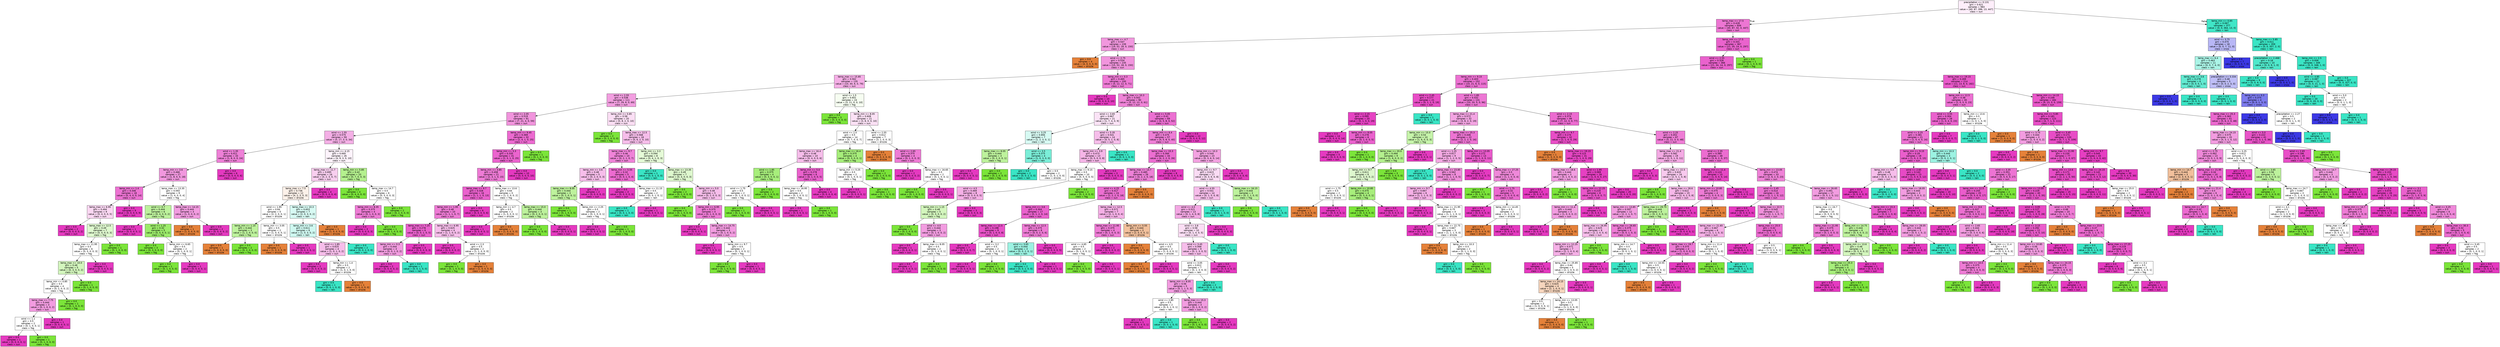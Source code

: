 digraph Tree {
node [shape=box, style="filled", color="black", fontname="helvetica"] ;
edge [fontname="helvetica"] ;
0 [label="precipitation <= 0.131\ngini = 0.621\nsamples = 983\nvalue = [40, 87, 396, 13, 447]\nclass = sun", fillcolor="#fdeefa"] ;
1 [label="temp_max <= 17.5\ngini = 0.428\nsamples = 606\nvalue = [40, 87, 32, 0, 447]\nclass = sun", fillcolor="#ed76d3"] ;
0 -> 1 [labeldistance=2.5, labelangle=45, headlabel="True"] ;
2 [label="temp_max <= 4.7\ngini = 0.547\nsamples = 239\nvalue = [19, 52, 18, 0, 150]\nclass = sun", fillcolor="#f197de"] ;
1 -> 2 ;
3 [label="gini = 0.0\nsamples = 4\nvalue = [4, 0, 0, 0, 0]\nclass = drizzle", fillcolor="#e58139"] ;
2 -> 3 ;
4 [label="wind <= 2.75\ngini = 0.534\nsamples = 235\nvalue = [15, 52, 18, 0, 150]\nclass = sun", fillcolor="#f195dd"] ;
2 -> 4 ;
5 [label="temp_max <= 15.85\ngini = 0.562\nsamples = 135\nvalue = [10, 40, 6, 0, 79]\nclass = sun", fillcolor="#f4aee5"] ;
4 -> 5 ;
6 [label="wind <= 2.55\ngini = 0.538\nsamples = 111\nvalue = [7, 29, 6, 0, 69]\nclass = sun", fillcolor="#f29ee0"] ;
5 -> 6 ;
7 [label="wind <= 2.05\ngini = 0.519\nsamples = 91\nvalue = [7, 21, 4, 0, 59]\nclass = sun", fillcolor="#f194dd"] ;
6 -> 7 ;
8 [label="wind <= 1.55\ngini = 0.575\nsamples = 59\nvalue = [5, 17, 3, 0, 34]\nclass = sun", fillcolor="#f4afe6"] ;
7 -> 8 ;
9 [label="wind <= 1.35\ngini = 0.411\nsamples = 33\nvalue = [1, 8, 0, 0, 24]\nclass = sun", fillcolor="#ee80d7"] ;
8 -> 9 ;
10 [label="temp_min <= 3.6\ngini = 0.466\nsamples = 27\nvalue = [1, 8, 0, 0, 18]\nclass = sun", fillcolor="#f197de"] ;
9 -> 10 ;
11 [label="temp_min <= 1.4\ngini = 0.346\nsamples = 18\nvalue = [0, 4, 0, 0, 14]\nclass = sun", fillcolor="#ec72d2"] ;
10 -> 11 ;
12 [label="temp_max <= 6.95\ngini = 0.494\nsamples = 9\nvalue = [0, 4, 0, 0, 5]\nclass = sun", fillcolor="#fad7f2"] ;
11 -> 12 ;
13 [label="gini = 0.0\nsamples = 2\nvalue = [0, 0, 0, 0, 2]\nclass = sun", fillcolor="#e539c0"] ;
12 -> 13 ;
14 [label="temp_max <= 12.5\ngini = 0.49\nsamples = 7\nvalue = [0, 4, 0, 0, 3]\nclass = fog", fillcolor="#def8ce"] ;
12 -> 14 ;
15 [label="temp_max <= 11.95\ngini = 0.5\nsamples = 6\nvalue = [0, 3, 0, 0, 3]\nclass = fog", fillcolor="#ffffff"] ;
14 -> 15 ;
16 [label="temp_max <= 10.0\ngini = 0.48\nsamples = 5\nvalue = [0, 3, 0, 0, 2]\nclass = fog", fillcolor="#d3f6bd"] ;
15 -> 16 ;
17 [label="temp_min <= 0.85\ngini = 0.5\nsamples = 4\nvalue = [0, 2, 0, 0, 2]\nclass = fog", fillcolor="#ffffff"] ;
16 -> 17 ;
18 [label="temp_max <= 7.75\ngini = 0.444\nsamples = 3\nvalue = [0, 1, 0, 0, 2]\nclass = sun", fillcolor="#f29ce0"] ;
17 -> 18 ;
19 [label="wind <= 1.1\ngini = 0.5\nsamples = 2\nvalue = [0, 1, 0, 0, 1]\nclass = fog", fillcolor="#ffffff"] ;
18 -> 19 ;
20 [label="gini = 0.0\nsamples = 1\nvalue = [0, 0, 0, 0, 1]\nclass = sun", fillcolor="#e539c0"] ;
19 -> 20 ;
21 [label="gini = 0.0\nsamples = 1\nvalue = [0, 1, 0, 0, 0]\nclass = fog", fillcolor="#7be539"] ;
19 -> 21 ;
22 [label="gini = 0.0\nsamples = 1\nvalue = [0, 0, 0, 0, 1]\nclass = sun", fillcolor="#e539c0"] ;
18 -> 22 ;
23 [label="gini = 0.0\nsamples = 1\nvalue = [0, 1, 0, 0, 0]\nclass = fog", fillcolor="#7be539"] ;
17 -> 23 ;
24 [label="gini = 0.0\nsamples = 1\nvalue = [0, 1, 0, 0, 0]\nclass = fog", fillcolor="#7be539"] ;
16 -> 24 ;
25 [label="gini = 0.0\nsamples = 1\nvalue = [0, 0, 0, 0, 1]\nclass = sun", fillcolor="#e539c0"] ;
15 -> 25 ;
26 [label="gini = 0.0\nsamples = 1\nvalue = [0, 1, 0, 0, 0]\nclass = fog", fillcolor="#7be539"] ;
14 -> 26 ;
27 [label="gini = 0.0\nsamples = 9\nvalue = [0, 0, 0, 0, 9]\nclass = sun", fillcolor="#e539c0"] ;
11 -> 27 ;
28 [label="temp_max <= 13.35\ngini = 0.593\nsamples = 9\nvalue = [1, 4, 0, 0, 4]\nclass = fog", fillcolor="#ffffff"] ;
10 -> 28 ;
29 [label="wind <= 0.7\ngini = 0.444\nsamples = 6\nvalue = [0, 4, 0, 0, 2]\nclass = fog", fillcolor="#bdf29c"] ;
28 -> 29 ;
30 [label="gini = 0.0\nsamples = 1\nvalue = [0, 0, 0, 0, 1]\nclass = sun", fillcolor="#e539c0"] ;
29 -> 30 ;
31 [label="wind <= 1.25\ngini = 0.32\nsamples = 5\nvalue = [0, 4, 0, 0, 1]\nclass = fog", fillcolor="#9cec6a"] ;
29 -> 31 ;
32 [label="gini = 0.0\nsamples = 3\nvalue = [0, 3, 0, 0, 0]\nclass = fog", fillcolor="#7be539"] ;
31 -> 32 ;
33 [label="temp_min <= 6.65\ngini = 0.5\nsamples = 2\nvalue = [0, 1, 0, 0, 1]\nclass = fog", fillcolor="#ffffff"] ;
31 -> 33 ;
34 [label="gini = 0.0\nsamples = 1\nvalue = [0, 1, 0, 0, 0]\nclass = fog", fillcolor="#7be539"] ;
33 -> 34 ;
35 [label="gini = 0.0\nsamples = 1\nvalue = [0, 0, 0, 0, 1]\nclass = sun", fillcolor="#e539c0"] ;
33 -> 35 ;
36 [label="temp_max <= 14.15\ngini = 0.444\nsamples = 3\nvalue = [1, 0, 0, 0, 2]\nclass = sun", fillcolor="#f29ce0"] ;
28 -> 36 ;
37 [label="gini = 0.0\nsamples = 1\nvalue = [1, 0, 0, 0, 0]\nclass = drizzle", fillcolor="#e58139"] ;
36 -> 37 ;
38 [label="gini = 0.0\nsamples = 2\nvalue = [0, 0, 0, 0, 2]\nclass = sun", fillcolor="#e539c0"] ;
36 -> 38 ;
39 [label="gini = 0.0\nsamples = 6\nvalue = [0, 0, 0, 0, 6]\nclass = sun", fillcolor="#e539c0"] ;
9 -> 39 ;
40 [label="temp_min <= 4.15\ngini = 0.695\nsamples = 26\nvalue = [4, 9, 3, 0, 10]\nclass = sun", fillcolor="#fdf3fb"] ;
8 -> 40 ;
41 [label="temp_max <= 11.7\ngini = 0.695\nsamples = 16\nvalue = [4, 2, 3, 0, 7]\nclass = sun", fillcolor="#f8ceef"] ;
40 -> 41 ;
42 [label="temp_max <= 7.5\ngini = 0.736\nsamples = 12\nvalue = [4, 2, 3, 0, 3]\nclass = drizzle", fillcolor="#fcf1e9"] ;
41 -> 42 ;
43 [label="wind <= 1.95\ngini = 0.64\nsamples = 5\nvalue = [2, 2, 0, 0, 1]\nclass = drizzle", fillcolor="#ffffff"] ;
42 -> 43 ;
44 [label="temp_min <= 1.15\ngini = 0.444\nsamples = 3\nvalue = [1, 2, 0, 0, 0]\nclass = fog", fillcolor="#bdf29c"] ;
43 -> 44 ;
45 [label="gini = 0.0\nsamples = 1\nvalue = [1, 0, 0, 0, 0]\nclass = drizzle", fillcolor="#e58139"] ;
44 -> 45 ;
46 [label="gini = 0.0\nsamples = 2\nvalue = [0, 2, 0, 0, 0]\nclass = fog", fillcolor="#7be539"] ;
44 -> 46 ;
47 [label="temp_min <= 3.05\ngini = 0.5\nsamples = 2\nvalue = [1, 0, 0, 0, 1]\nclass = drizzle", fillcolor="#ffffff"] ;
43 -> 47 ;
48 [label="gini = 0.0\nsamples = 1\nvalue = [1, 0, 0, 0, 0]\nclass = drizzle", fillcolor="#e58139"] ;
47 -> 48 ;
49 [label="gini = 0.0\nsamples = 1\nvalue = [0, 0, 0, 0, 1]\nclass = sun", fillcolor="#e539c0"] ;
47 -> 49 ;
50 [label="temp_max <= 10.3\ngini = 0.653\nsamples = 7\nvalue = [2, 0, 3, 0, 2]\nclass = rain", fillcolor="#d7faf3"] ;
42 -> 50 ;
51 [label="temp_min <= 3.6\ngini = 0.611\nsamples = 6\nvalue = [1, 0, 3, 0, 2]\nclass = rain", fillcolor="#cef8f0"] ;
50 -> 51 ;
52 [label="wind <= 1.85\ngini = 0.625\nsamples = 4\nvalue = [1, 0, 1, 0, 2]\nclass = sun", fillcolor="#f6bdea"] ;
51 -> 52 ;
53 [label="gini = 0.0\nsamples = 2\nvalue = [0, 0, 0, 0, 2]\nclass = sun", fillcolor="#e539c0"] ;
52 -> 53 ;
54 [label="temp_min <= 1.4\ngini = 0.5\nsamples = 2\nvalue = [1, 0, 1, 0, 0]\nclass = drizzle", fillcolor="#ffffff"] ;
52 -> 54 ;
55 [label="gini = 0.0\nsamples = 1\nvalue = [0, 0, 1, 0, 0]\nclass = rain", fillcolor="#39e5c5"] ;
54 -> 55 ;
56 [label="gini = 0.0\nsamples = 1\nvalue = [1, 0, 0, 0, 0]\nclass = drizzle", fillcolor="#e58139"] ;
54 -> 56 ;
57 [label="gini = 0.0\nsamples = 2\nvalue = [0, 0, 2, 0, 0]\nclass = rain", fillcolor="#39e5c5"] ;
51 -> 57 ;
58 [label="gini = 0.0\nsamples = 1\nvalue = [1, 0, 0, 0, 0]\nclass = drizzle", fillcolor="#e58139"] ;
50 -> 58 ;
59 [label="gini = 0.0\nsamples = 4\nvalue = [0, 0, 0, 0, 4]\nclass = sun", fillcolor="#e539c0"] ;
41 -> 59 ;
60 [label="temp_min <= 5.85\ngini = 0.42\nsamples = 10\nvalue = [0, 7, 0, 0, 3]\nclass = fog", fillcolor="#b4f08e"] ;
40 -> 60 ;
61 [label="gini = 0.0\nsamples = 4\nvalue = [0, 4, 0, 0, 0]\nclass = fog", fillcolor="#7be539"] ;
60 -> 61 ;
62 [label="temp_max <= 14.7\ngini = 0.5\nsamples = 6\nvalue = [0, 3, 0, 0, 3]\nclass = fog", fillcolor="#ffffff"] ;
60 -> 62 ;
63 [label="temp_min <= 8.35\ngini = 0.375\nsamples = 4\nvalue = [0, 1, 0, 0, 3]\nclass = sun", fillcolor="#ee7bd5"] ;
62 -> 63 ;
64 [label="gini = 0.0\nsamples = 3\nvalue = [0, 0, 0, 0, 3]\nclass = sun", fillcolor="#e539c0"] ;
63 -> 64 ;
65 [label="gini = 0.0\nsamples = 1\nvalue = [0, 1, 0, 0, 0]\nclass = fog", fillcolor="#7be539"] ;
63 -> 65 ;
66 [label="gini = 0.0\nsamples = 2\nvalue = [0, 2, 0, 0, 0]\nclass = fog", fillcolor="#7be539"] ;
62 -> 66 ;
67 [label="temp_min <= 9.45\ngini = 0.369\nsamples = 32\nvalue = [2, 4, 1, 0, 25]\nclass = sun", fillcolor="#ec6ad0"] ;
7 -> 67 ;
68 [label="temp_min <= 5.3\ngini = 0.335\nsamples = 31\nvalue = [2, 3, 1, 0, 25]\nclass = sun", fillcolor="#eb63ce"] ;
67 -> 68 ;
69 [label="temp_min <= 3.85\ngini = 0.458\nsamples = 21\nvalue = [2, 3, 1, 0, 15]\nclass = sun", fillcolor="#ee7bd5"] ;
68 -> 69 ;
70 [label="temp_max <= 9.7\ngini = 0.328\nsamples = 16\nvalue = [1, 1, 1, 0, 13]\nclass = sun", fillcolor="#ea61cd"] ;
69 -> 70 ;
71 [label="temp_min <= 1.95\ngini = 0.48\nsamples = 10\nvalue = [1, 1, 1, 0, 7]\nclass = sun", fillcolor="#ee7bd5"] ;
70 -> 71 ;
72 [label="temp_max <= 7.25\ngini = 0.278\nsamples = 6\nvalue = [0, 0, 1, 0, 5]\nclass = sun", fillcolor="#ea61cd"] ;
71 -> 72 ;
73 [label="temp_min <= 0.3\ngini = 0.444\nsamples = 3\nvalue = [0, 0, 1, 0, 2]\nclass = sun", fillcolor="#f29ce0"] ;
72 -> 73 ;
74 [label="gini = 0.0\nsamples = 2\nvalue = [0, 0, 0, 0, 2]\nclass = sun", fillcolor="#e539c0"] ;
73 -> 74 ;
75 [label="gini = 0.0\nsamples = 1\nvalue = [0, 0, 1, 0, 0]\nclass = rain", fillcolor="#39e5c5"] ;
73 -> 75 ;
76 [label="gini = 0.0\nsamples = 3\nvalue = [0, 0, 0, 0, 3]\nclass = sun", fillcolor="#e539c0"] ;
72 -> 76 ;
77 [label="temp_max <= 6.95\ngini = 0.625\nsamples = 4\nvalue = [1, 1, 0, 0, 2]\nclass = sun", fillcolor="#f6bdea"] ;
71 -> 77 ;
78 [label="gini = 0.0\nsamples = 2\nvalue = [0, 0, 0, 0, 2]\nclass = sun", fillcolor="#e539c0"] ;
77 -> 78 ;
79 [label="wind <= 2.3\ngini = 0.5\nsamples = 2\nvalue = [1, 1, 0, 0, 0]\nclass = drizzle", fillcolor="#ffffff"] ;
77 -> 79 ;
80 [label="gini = 0.0\nsamples = 1\nvalue = [0, 1, 0, 0, 0]\nclass = fog", fillcolor="#7be539"] ;
79 -> 80 ;
81 [label="gini = 0.0\nsamples = 1\nvalue = [1, 0, 0, 0, 0]\nclass = drizzle", fillcolor="#e58139"] ;
79 -> 81 ;
82 [label="gini = 0.0\nsamples = 6\nvalue = [0, 0, 0, 0, 6]\nclass = sun", fillcolor="#e539c0"] ;
70 -> 82 ;
83 [label="temp_max <= 13.6\ngini = 0.64\nsamples = 5\nvalue = [1, 2, 0, 0, 2]\nclass = fog", fillcolor="#ffffff"] ;
69 -> 83 ;
84 [label="temp_min <= 4.7\ngini = 0.5\nsamples = 2\nvalue = [1, 0, 0, 0, 1]\nclass = drizzle", fillcolor="#ffffff"] ;
83 -> 84 ;
85 [label="gini = 0.0\nsamples = 1\nvalue = [0, 0, 0, 0, 1]\nclass = sun", fillcolor="#e539c0"] ;
84 -> 85 ;
86 [label="gini = 0.0\nsamples = 1\nvalue = [1, 0, 0, 0, 0]\nclass = drizzle", fillcolor="#e58139"] ;
84 -> 86 ;
87 [label="temp_max <= 15.0\ngini = 0.444\nsamples = 3\nvalue = [0, 2, 0, 0, 1]\nclass = fog", fillcolor="#bdf29c"] ;
83 -> 87 ;
88 [label="gini = 0.0\nsamples = 2\nvalue = [0, 2, 0, 0, 0]\nclass = fog", fillcolor="#7be539"] ;
87 -> 88 ;
89 [label="gini = 0.0\nsamples = 1\nvalue = [0, 0, 0, 0, 1]\nclass = sun", fillcolor="#e539c0"] ;
87 -> 89 ;
90 [label="gini = 0.0\nsamples = 10\nvalue = [0, 0, 0, 0, 10]\nclass = sun", fillcolor="#e539c0"] ;
68 -> 90 ;
91 [label="gini = 0.0\nsamples = 1\nvalue = [0, 1, 0, 0, 0]\nclass = fog", fillcolor="#7be539"] ;
67 -> 91 ;
92 [label="temp_min <= 0.85\ngini = 0.58\nsamples = 20\nvalue = [0, 8, 2, 0, 10]\nclass = sun", fillcolor="#fbdef4"] ;
6 -> 92 ;
93 [label="gini = 0.0\nsamples = 2\nvalue = [0, 2, 0, 0, 0]\nclass = fog", fillcolor="#7be539"] ;
92 -> 93 ;
94 [label="temp_max <= 12.5\ngini = 0.568\nsamples = 18\nvalue = [0, 6, 2, 0, 10]\nclass = sun", fillcolor="#f6bdea"] ;
92 -> 94 ;
95 [label="temp_max <= 9.7\ngini = 0.46\nsamples = 10\nvalue = [0, 2, 1, 0, 7]\nclass = sun", fillcolor="#ef83d8"] ;
94 -> 95 ;
96 [label="temp_min <= 3.6\ngini = 0.48\nsamples = 5\nvalue = [0, 2, 0, 0, 3]\nclass = sun", fillcolor="#f6bdea"] ;
95 -> 96 ;
97 [label="temp_max <= 8.05\ngini = 0.444\nsamples = 3\nvalue = [0, 2, 0, 0, 1]\nclass = fog", fillcolor="#bdf29c"] ;
96 -> 97 ;
98 [label="gini = 0.0\nsamples = 1\nvalue = [0, 1, 0, 0, 0]\nclass = fog", fillcolor="#7be539"] ;
97 -> 98 ;
99 [label="temp_min <= 2.25\ngini = 0.5\nsamples = 2\nvalue = [0, 1, 0, 0, 1]\nclass = fog", fillcolor="#ffffff"] ;
97 -> 99 ;
100 [label="gini = 0.0\nsamples = 1\nvalue = [0, 0, 0, 0, 1]\nclass = sun", fillcolor="#e539c0"] ;
99 -> 100 ;
101 [label="gini = 0.0\nsamples = 1\nvalue = [0, 1, 0, 0, 0]\nclass = fog", fillcolor="#7be539"] ;
99 -> 101 ;
102 [label="gini = 0.0\nsamples = 2\nvalue = [0, 0, 0, 0, 2]\nclass = sun", fillcolor="#e539c0"] ;
96 -> 102 ;
103 [label="temp_min <= 5.55\ngini = 0.32\nsamples = 5\nvalue = [0, 0, 1, 0, 4]\nclass = sun", fillcolor="#ec6ad0"] ;
95 -> 103 ;
104 [label="gini = 0.0\nsamples = 3\nvalue = [0, 0, 0, 0, 3]\nclass = sun", fillcolor="#e539c0"] ;
103 -> 104 ;
105 [label="temp_max <= 11.15\ngini = 0.5\nsamples = 2\nvalue = [0, 0, 1, 0, 1]\nclass = rain", fillcolor="#ffffff"] ;
103 -> 105 ;
106 [label="gini = 0.0\nsamples = 1\nvalue = [0, 0, 1, 0, 0]\nclass = rain", fillcolor="#39e5c5"] ;
105 -> 106 ;
107 [label="gini = 0.0\nsamples = 1\nvalue = [0, 0, 0, 0, 1]\nclass = sun", fillcolor="#e539c0"] ;
105 -> 107 ;
108 [label="temp_min <= 3.3\ngini = 0.594\nsamples = 8\nvalue = [0, 4, 1, 0, 3]\nclass = fog", fillcolor="#e5fad7"] ;
94 -> 108 ;
109 [label="gini = 0.0\nsamples = 1\nvalue = [0, 0, 1, 0, 0]\nclass = rain", fillcolor="#39e5c5"] ;
108 -> 109 ;
110 [label="temp_max <= 13.35\ngini = 0.49\nsamples = 7\nvalue = [0, 4, 0, 0, 3]\nclass = fog", fillcolor="#def8ce"] ;
108 -> 110 ;
111 [label="gini = 0.0\nsamples = 2\nvalue = [0, 2, 0, 0, 0]\nclass = fog", fillcolor="#7be539"] ;
110 -> 111 ;
112 [label="temp_min <= 5.0\ngini = 0.48\nsamples = 5\nvalue = [0, 2, 0, 0, 3]\nclass = sun", fillcolor="#f6bdea"] ;
110 -> 112 ;
113 [label="gini = 0.0\nsamples = 1\nvalue = [0, 1, 0, 0, 0]\nclass = fog", fillcolor="#7be539"] ;
112 -> 113 ;
114 [label="temp_min <= 6.95\ngini = 0.375\nsamples = 4\nvalue = [0, 1, 0, 0, 3]\nclass = sun", fillcolor="#ee7bd5"] ;
112 -> 114 ;
115 [label="gini = 0.0\nsamples = 1\nvalue = [0, 0, 0, 0, 1]\nclass = sun", fillcolor="#e539c0"] ;
114 -> 115 ;
116 [label="temp_max <= 14.75\ngini = 0.444\nsamples = 3\nvalue = [0, 1, 0, 0, 2]\nclass = sun", fillcolor="#f29ce0"] ;
114 -> 116 ;
117 [label="gini = 0.0\nsamples = 1\nvalue = [0, 0, 0, 0, 1]\nclass = sun", fillcolor="#e539c0"] ;
116 -> 117 ;
118 [label="temp_min <= 9.7\ngini = 0.5\nsamples = 2\nvalue = [0, 1, 0, 0, 1]\nclass = fog", fillcolor="#ffffff"] ;
116 -> 118 ;
119 [label="gini = 0.0\nsamples = 1\nvalue = [0, 1, 0, 0, 0]\nclass = fog", fillcolor="#7be539"] ;
118 -> 119 ;
120 [label="gini = 0.0\nsamples = 1\nvalue = [0, 0, 0, 0, 1]\nclass = sun", fillcolor="#e539c0"] ;
118 -> 120 ;
121 [label="wind <= 1.5\ngini = 0.601\nsamples = 24\nvalue = [3, 11, 0, 0, 10]\nclass = fog", fillcolor="#f6fdf1"] ;
5 -> 121 ;
122 [label="gini = 0.0\nsamples = 3\nvalue = [0, 3, 0, 0, 0]\nclass = fog", fillcolor="#7be539"] ;
121 -> 122 ;
123 [label="temp_min <= 8.05\ngini = 0.608\nsamples = 21\nvalue = [3, 8, 0, 0, 10]\nclass = sun", fillcolor="#fbe1f5"] ;
121 -> 123 ;
124 [label="wind <= 2.5\ngini = 0.5\nsamples = 14\nvalue = [0, 7, 0, 0, 7]\nclass = fog", fillcolor="#ffffff"] ;
123 -> 124 ;
125 [label="temp_max <= 16.4\ngini = 0.48\nsamples = 10\nvalue = [0, 4, 0, 0, 6]\nclass = sun", fillcolor="#f6bdea"] ;
124 -> 125 ;
126 [label="wind <= 1.85\ngini = 0.375\nsamples = 4\nvalue = [0, 3, 0, 0, 1]\nclass = fog", fillcolor="#a7ee7b"] ;
125 -> 126 ;
127 [label="wind <= 1.75\ngini = 0.5\nsamples = 2\nvalue = [0, 1, 0, 0, 1]\nclass = fog", fillcolor="#ffffff"] ;
126 -> 127 ;
128 [label="gini = 0.0\nsamples = 1\nvalue = [0, 1, 0, 0, 0]\nclass = fog", fillcolor="#7be539"] ;
127 -> 128 ;
129 [label="gini = 0.0\nsamples = 1\nvalue = [0, 0, 0, 0, 1]\nclass = sun", fillcolor="#e539c0"] ;
127 -> 129 ;
130 [label="gini = 0.0\nsamples = 2\nvalue = [0, 2, 0, 0, 0]\nclass = fog", fillcolor="#7be539"] ;
126 -> 130 ;
131 [label="temp_min <= 5.0\ngini = 0.278\nsamples = 6\nvalue = [0, 1, 0, 0, 5]\nclass = sun", fillcolor="#ea61cd"] ;
125 -> 131 ;
132 [label="temp_max <= 16.95\ngini = 0.5\nsamples = 2\nvalue = [0, 1, 0, 0, 1]\nclass = fog", fillcolor="#ffffff"] ;
131 -> 132 ;
133 [label="gini = 0.0\nsamples = 1\nvalue = [0, 0, 0, 0, 1]\nclass = sun", fillcolor="#e539c0"] ;
132 -> 133 ;
134 [label="gini = 0.0\nsamples = 1\nvalue = [0, 1, 0, 0, 0]\nclass = fog", fillcolor="#7be539"] ;
132 -> 134 ;
135 [label="gini = 0.0\nsamples = 4\nvalue = [0, 0, 0, 0, 4]\nclass = sun", fillcolor="#e539c0"] ;
131 -> 135 ;
136 [label="temp_max <= 16.4\ngini = 0.375\nsamples = 4\nvalue = [0, 3, 0, 0, 1]\nclass = fog", fillcolor="#a7ee7b"] ;
124 -> 136 ;
137 [label="temp_min <= 5.25\ngini = 0.5\nsamples = 2\nvalue = [0, 1, 0, 0, 1]\nclass = fog", fillcolor="#ffffff"] ;
136 -> 137 ;
138 [label="gini = 0.0\nsamples = 1\nvalue = [0, 0, 0, 0, 1]\nclass = sun", fillcolor="#e539c0"] ;
137 -> 138 ;
139 [label="gini = 0.0\nsamples = 1\nvalue = [0, 1, 0, 0, 0]\nclass = fog", fillcolor="#7be539"] ;
137 -> 139 ;
140 [label="gini = 0.0\nsamples = 2\nvalue = [0, 2, 0, 0, 0]\nclass = fog", fillcolor="#7be539"] ;
136 -> 140 ;
141 [label="wind <= 2.55\ngini = 0.612\nsamples = 7\nvalue = [3, 1, 0, 0, 3]\nclass = drizzle", fillcolor="#ffffff"] ;
123 -> 141 ;
142 [label="gini = 0.0\nsamples = 3\nvalue = [3, 0, 0, 0, 0]\nclass = drizzle", fillcolor="#e58139"] ;
141 -> 142 ;
143 [label="wind <= 2.65\ngini = 0.375\nsamples = 4\nvalue = [0, 1, 0, 0, 3]\nclass = sun", fillcolor="#ee7bd5"] ;
141 -> 143 ;
144 [label="gini = 0.0\nsamples = 2\nvalue = [0, 0, 0, 0, 2]\nclass = sun", fillcolor="#e539c0"] ;
143 -> 144 ;
145 [label="temp_max <= 16.65\ngini = 0.5\nsamples = 2\nvalue = [0, 1, 0, 0, 1]\nclass = fog", fillcolor="#ffffff"] ;
143 -> 145 ;
146 [label="gini = 0.0\nsamples = 1\nvalue = [0, 1, 0, 0, 0]\nclass = fog", fillcolor="#7be539"] ;
145 -> 146 ;
147 [label="gini = 0.0\nsamples = 1\nvalue = [0, 0, 0, 0, 1]\nclass = sun", fillcolor="#e539c0"] ;
145 -> 147 ;
148 [label="temp_min <= 0.3\ngini = 0.465\nsamples = 100\nvalue = [5, 12, 12, 0, 71]\nclass = sun", fillcolor="#ee7ad5"] ;
4 -> 148 ;
149 [label="gini = 0.0\nsamples = 10\nvalue = [0, 0, 0, 0, 10]\nclass = sun", fillcolor="#e539c0"] ;
148 -> 149 ;
150 [label="temp_max <= 10.3\ngini = 0.502\nsamples = 90\nvalue = [5, 12, 12, 0, 61]\nclass = sun", fillcolor="#ef83d7"] ;
148 -> 150 ;
151 [label="wind <= 3.65\ngini = 0.667\nsamples = 21\nvalue = [1, 7, 4, 0, 9]\nclass = sun", fillcolor="#fbe3f6"] ;
150 -> 151 ;
152 [label="wind <= 3.25\ngini = 0.694\nsamples = 7\nvalue = [1, 2, 3, 0, 1]\nclass = rain", fillcolor="#d7faf3"] ;
151 -> 152 ;
153 [label="temp_max <= 8.05\ngini = 0.444\nsamples = 3\nvalue = [0, 2, 0, 0, 1]\nclass = fog", fillcolor="#bdf29c"] ;
152 -> 153 ;
154 [label="gini = 0.0\nsamples = 1\nvalue = [0, 0, 0, 0, 1]\nclass = sun", fillcolor="#e539c0"] ;
153 -> 154 ;
155 [label="gini = 0.0\nsamples = 2\nvalue = [0, 2, 0, 0, 0]\nclass = fog", fillcolor="#7be539"] ;
153 -> 155 ;
156 [label="wind <= 3.5\ngini = 0.375\nsamples = 4\nvalue = [1, 0, 3, 0, 0]\nclass = rain", fillcolor="#7beed8"] ;
152 -> 156 ;
157 [label="gini = 0.0\nsamples = 2\nvalue = [0, 0, 2, 0, 0]\nclass = rain", fillcolor="#39e5c5"] ;
156 -> 157 ;
158 [label="gini = 0.5\nsamples = 2\nvalue = [1, 0, 1, 0, 0]\nclass = drizzle", fillcolor="#ffffff"] ;
156 -> 158 ;
159 [label="wind <= 5.35\ngini = 0.541\nsamples = 14\nvalue = [0, 5, 1, 0, 8]\nclass = sun", fillcolor="#f6bdea"] ;
151 -> 159 ;
160 [label="temp_min <= 3.9\ngini = 0.473\nsamples = 13\nvalue = [0, 5, 0, 0, 8]\nclass = sun", fillcolor="#f5b5e7"] ;
159 -> 160 ;
161 [label="temp_max <= 9.15\ngini = 0.5\nsamples = 10\nvalue = [0, 5, 0, 0, 5]\nclass = fog", fillcolor="#ffffff"] ;
160 -> 161 ;
162 [label="wind <= 4.5\ngini = 0.469\nsamples = 8\nvalue = [0, 3, 0, 0, 5]\nclass = sun", fillcolor="#f5b0e6"] ;
161 -> 162 ;
163 [label="temp_min <= 1.15\ngini = 0.48\nsamples = 5\nvalue = [0, 3, 0, 0, 2]\nclass = fog", fillcolor="#d3f6bd"] ;
162 -> 163 ;
164 [label="gini = 0.0\nsamples = 2\nvalue = [0, 2, 0, 0, 0]\nclass = fog", fillcolor="#7be539"] ;
163 -> 164 ;
165 [label="wind <= 4.0\ngini = 0.444\nsamples = 3\nvalue = [0, 1, 0, 0, 2]\nclass = sun", fillcolor="#f29ce0"] ;
163 -> 165 ;
166 [label="gini = 0.0\nsamples = 1\nvalue = [0, 0, 0, 0, 1]\nclass = sun", fillcolor="#e539c0"] ;
165 -> 166 ;
167 [label="temp_max <= 8.05\ngini = 0.5\nsamples = 2\nvalue = [0, 1, 0, 0, 1]\nclass = fog", fillcolor="#ffffff"] ;
165 -> 167 ;
168 [label="gini = 0.0\nsamples = 1\nvalue = [0, 0, 0, 0, 1]\nclass = sun", fillcolor="#e539c0"] ;
167 -> 168 ;
169 [label="gini = 0.0\nsamples = 1\nvalue = [0, 1, 0, 0, 0]\nclass = fog", fillcolor="#7be539"] ;
167 -> 169 ;
170 [label="gini = 0.0\nsamples = 3\nvalue = [0, 0, 0, 0, 3]\nclass = sun", fillcolor="#e539c0"] ;
162 -> 170 ;
171 [label="gini = 0.0\nsamples = 2\nvalue = [0, 2, 0, 0, 0]\nclass = fog", fillcolor="#7be539"] ;
161 -> 171 ;
172 [label="gini = 0.0\nsamples = 3\nvalue = [0, 0, 0, 0, 3]\nclass = sun", fillcolor="#e539c0"] ;
160 -> 172 ;
173 [label="gini = 0.0\nsamples = 1\nvalue = [0, 0, 1, 0, 0]\nclass = rain", fillcolor="#39e5c5"] ;
159 -> 173 ;
174 [label="wind <= 5.05\ngini = 0.41\nsamples = 69\nvalue = [4, 5, 8, 0, 52]\nclass = sun", fillcolor="#ec70d2"] ;
150 -> 174 ;
175 [label="temp_min <= 6.4\ngini = 0.475\nsamples = 57\nvalue = [4, 5, 8, 0, 40]\nclass = sun", fillcolor="#ee7ed6"] ;
174 -> 175 ;
176 [label="temp_max <= 15.3\ngini = 0.394\nsamples = 34\nvalue = [4, 2, 2, 0, 26]\nclass = sun", fillcolor="#ec6ed1"] ;
175 -> 176 ;
177 [label="temp_max <= 14.7\ngini = 0.485\nsamples = 26\nvalue = [4, 2, 2, 0, 18]\nclass = sun", fillcolor="#ee81d7"] ;
176 -> 177 ;
178 [label="wind <= 4.25\ngini = 0.417\nsamples = 24\nvalue = [2, 2, 2, 0, 18]\nclass = sun", fillcolor="#ec6fd1"] ;
177 -> 178 ;
179 [label="temp_min <= 3.6\ngini = 0.304\nsamples = 17\nvalue = [0, 1, 2, 0, 14]\nclass = sun", fillcolor="#ea61cd"] ;
178 -> 179 ;
180 [label="temp_max <= 12.5\ngini = 0.198\nsamples = 9\nvalue = [0, 1, 0, 0, 8]\nclass = sun", fillcolor="#e852c8"] ;
179 -> 180 ;
181 [label="gini = 0.0\nsamples = 7\nvalue = [0, 0, 0, 0, 7]\nclass = sun", fillcolor="#e539c0"] ;
180 -> 181 ;
182 [label="wind <= 3.2\ngini = 0.5\nsamples = 2\nvalue = [0, 1, 0, 0, 1]\nclass = fog", fillcolor="#ffffff"] ;
180 -> 182 ;
183 [label="gini = 0.0\nsamples = 1\nvalue = [0, 0, 0, 0, 1]\nclass = sun", fillcolor="#e539c0"] ;
182 -> 183 ;
184 [label="gini = 0.0\nsamples = 1\nvalue = [0, 1, 0, 0, 0]\nclass = fog", fillcolor="#7be539"] ;
182 -> 184 ;
185 [label="temp_max <= 12.5\ngini = 0.375\nsamples = 8\nvalue = [0, 0, 2, 0, 6]\nclass = sun", fillcolor="#ee7bd5"] ;
179 -> 185 ;
186 [label="wind <= 3.65\ngini = 0.444\nsamples = 3\nvalue = [0, 0, 2, 0, 1]\nclass = rain", fillcolor="#9cf2e2"] ;
185 -> 186 ;
187 [label="gini = 0.0\nsamples = 2\nvalue = [0, 0, 2, 0, 0]\nclass = rain", fillcolor="#39e5c5"] ;
186 -> 187 ;
188 [label="gini = 0.0\nsamples = 1\nvalue = [0, 0, 0, 0, 1]\nclass = sun", fillcolor="#e539c0"] ;
186 -> 188 ;
189 [label="gini = 0.0\nsamples = 5\nvalue = [0, 0, 0, 0, 5]\nclass = sun", fillcolor="#e539c0"] ;
185 -> 189 ;
190 [label="temp_max <= 12.5\ngini = 0.571\nsamples = 7\nvalue = [2, 1, 0, 0, 4]\nclass = sun", fillcolor="#f5b0e6"] ;
178 -> 190 ;
191 [label="temp_max <= 11.95\ngini = 0.375\nsamples = 4\nvalue = [0, 1, 0, 0, 3]\nclass = sun", fillcolor="#ee7bd5"] ;
190 -> 191 ;
192 [label="wind <= 4.65\ngini = 0.5\nsamples = 2\nvalue = [0, 1, 0, 0, 1]\nclass = fog", fillcolor="#ffffff"] ;
191 -> 192 ;
193 [label="gini = 0.0\nsamples = 1\nvalue = [0, 1, 0, 0, 0]\nclass = fog", fillcolor="#7be539"] ;
192 -> 193 ;
194 [label="gini = 0.0\nsamples = 1\nvalue = [0, 0, 0, 0, 1]\nclass = sun", fillcolor="#e539c0"] ;
192 -> 194 ;
195 [label="gini = 0.0\nsamples = 2\nvalue = [0, 0, 0, 0, 2]\nclass = sun", fillcolor="#e539c0"] ;
191 -> 195 ;
196 [label="temp_min <= 5.55\ngini = 0.444\nsamples = 3\nvalue = [2, 0, 0, 0, 1]\nclass = drizzle", fillcolor="#f2c09c"] ;
190 -> 196 ;
197 [label="gini = 0.0\nsamples = 1\nvalue = [1, 0, 0, 0, 0]\nclass = drizzle", fillcolor="#e58139"] ;
196 -> 197 ;
198 [label="wind <= 4.5\ngini = 0.5\nsamples = 2\nvalue = [1, 0, 0, 0, 1]\nclass = drizzle", fillcolor="#ffffff"] ;
196 -> 198 ;
199 [label="gini = 0.0\nsamples = 1\nvalue = [1, 0, 0, 0, 0]\nclass = drizzle", fillcolor="#e58139"] ;
198 -> 199 ;
200 [label="gini = 0.0\nsamples = 1\nvalue = [0, 0, 0, 0, 1]\nclass = sun", fillcolor="#e539c0"] ;
198 -> 200 ;
201 [label="gini = 0.0\nsamples = 2\nvalue = [2, 0, 0, 0, 0]\nclass = drizzle", fillcolor="#e58139"] ;
177 -> 201 ;
202 [label="gini = 0.0\nsamples = 8\nvalue = [0, 0, 0, 0, 8]\nclass = sun", fillcolor="#e539c0"] ;
176 -> 202 ;
203 [label="temp_min <= 10.3\ngini = 0.544\nsamples = 23\nvalue = [0, 3, 6, 0, 14]\nclass = sun", fillcolor="#f3a2e1"] ;
175 -> 203 ;
204 [label="temp_min <= 9.7\ngini = 0.623\nsamples = 17\nvalue = [0, 3, 6, 0, 8]\nclass = sun", fillcolor="#fadbf4"] ;
203 -> 204 ;
205 [label="wind <= 4.55\ngini = 0.541\nsamples = 14\nvalue = [0, 1, 5, 0, 8]\nclass = sun", fillcolor="#f6bdea"] ;
204 -> 205 ;
206 [label="wind <= 4.0\ngini = 0.521\nsamples = 13\nvalue = [0, 1, 4, 0, 8]\nclass = sun", fillcolor="#f3a7e3"] ;
205 -> 206 ;
207 [label="wind <= 3.8\ngini = 0.58\nsamples = 10\nvalue = [0, 1, 4, 0, 5]\nclass = sun", fillcolor="#fbdef4"] ;
206 -> 207 ;
208 [label="wind <= 3.45\ngini = 0.568\nsamples = 9\nvalue = [0, 1, 3, 0, 5]\nclass = sun", fillcolor="#f6bdea"] ;
207 -> 208 ;
209 [label="wind <= 3.05\ngini = 0.612\nsamples = 7\nvalue = [0, 1, 3, 0, 3]\nclass = rain", fillcolor="#ffffff"] ;
208 -> 209 ;
210 [label="temp_min <= 8.05\ngini = 0.56\nsamples = 5\nvalue = [0, 1, 1, 0, 3]\nclass = sun", fillcolor="#f29ce0"] ;
209 -> 210 ;
211 [label="wind <= 2.85\ngini = 0.5\nsamples = 2\nvalue = [0, 0, 1, 0, 1]\nclass = rain", fillcolor="#ffffff"] ;
210 -> 211 ;
212 [label="gini = 0.0\nsamples = 1\nvalue = [0, 0, 0, 0, 1]\nclass = sun", fillcolor="#e539c0"] ;
211 -> 212 ;
213 [label="gini = 0.0\nsamples = 1\nvalue = [0, 0, 1, 0, 0]\nclass = rain", fillcolor="#39e5c5"] ;
211 -> 213 ;
214 [label="temp_max <= 15.3\ngini = 0.444\nsamples = 3\nvalue = [0, 1, 0, 0, 2]\nclass = sun", fillcolor="#f29ce0"] ;
210 -> 214 ;
215 [label="gini = 0.0\nsamples = 1\nvalue = [0, 1, 0, 0, 0]\nclass = fog", fillcolor="#7be539"] ;
214 -> 215 ;
216 [label="gini = 0.0\nsamples = 2\nvalue = [0, 0, 0, 0, 2]\nclass = sun", fillcolor="#e539c0"] ;
214 -> 216 ;
217 [label="gini = 0.0\nsamples = 2\nvalue = [0, 0, 2, 0, 0]\nclass = rain", fillcolor="#39e5c5"] ;
209 -> 217 ;
218 [label="gini = 0.0\nsamples = 2\nvalue = [0, 0, 0, 0, 2]\nclass = sun", fillcolor="#e539c0"] ;
208 -> 218 ;
219 [label="gini = 0.0\nsamples = 1\nvalue = [0, 0, 1, 0, 0]\nclass = rain", fillcolor="#39e5c5"] ;
207 -> 219 ;
220 [label="gini = 0.0\nsamples = 3\nvalue = [0, 0, 0, 0, 3]\nclass = sun", fillcolor="#e539c0"] ;
206 -> 220 ;
221 [label="gini = 0.0\nsamples = 1\nvalue = [0, 0, 1, 0, 0]\nclass = rain", fillcolor="#39e5c5"] ;
205 -> 221 ;
222 [label="temp_max <= 16.15\ngini = 0.444\nsamples = 3\nvalue = [0, 2, 1, 0, 0]\nclass = fog", fillcolor="#bdf29c"] ;
204 -> 222 ;
223 [label="gini = 0.0\nsamples = 2\nvalue = [0, 2, 0, 0, 0]\nclass = fog", fillcolor="#7be539"] ;
222 -> 223 ;
224 [label="gini = 0.0\nsamples = 1\nvalue = [0, 0, 1, 0, 0]\nclass = rain", fillcolor="#39e5c5"] ;
222 -> 224 ;
225 [label="gini = 0.0\nsamples = 6\nvalue = [0, 0, 0, 0, 6]\nclass = sun", fillcolor="#e539c0"] ;
203 -> 225 ;
226 [label="gini = 0.0\nsamples = 12\nvalue = [0, 0, 0, 0, 12]\nclass = sun", fillcolor="#e539c0"] ;
174 -> 226 ;
227 [label="temp_min <= 17.5\ngini = 0.331\nsamples = 367\nvalue = [21, 35, 14, 0, 297]\nclass = sun", fillcolor="#ea63cd"] ;
1 -> 227 ;
228 [label="wind <= 2.55\ngini = 0.328\nsamples = 366\nvalue = [21, 34, 14, 0, 297]\nclass = sun", fillcolor="#ea62cd"] ;
227 -> 228 ;
229 [label="temp_min <= 9.15\ngini = 0.403\nsamples = 152\nvalue = [10, 21, 6, 0, 115]\nclass = sun", fillcolor="#ec71d2"] ;
228 -> 229 ;
230 [label="wind <= 2.45\ngini = 0.177\nsamples = 21\nvalue = [0, 1, 1, 0, 19]\nclass = sun", fillcolor="#e84dc6"] ;
229 -> 230 ;
231 [label="wind <= 2.15\ngini = 0.095\nsamples = 20\nvalue = [0, 1, 0, 0, 19]\nclass = sun", fillcolor="#e643c3"] ;
230 -> 231 ;
232 [label="gini = 0.0\nsamples = 14\nvalue = [0, 0, 0, 0, 14]\nclass = sun", fillcolor="#e539c0"] ;
231 -> 232 ;
233 [label="temp_min <= 8.05\ngini = 0.278\nsamples = 6\nvalue = [0, 1, 0, 0, 5]\nclass = sun", fillcolor="#ea61cd"] ;
231 -> 233 ;
234 [label="gini = 0.0\nsamples = 5\nvalue = [0, 0, 0, 0, 5]\nclass = sun", fillcolor="#e539c0"] ;
233 -> 234 ;
235 [label="gini = 0.0\nsamples = 1\nvalue = [0, 1, 0, 0, 0]\nclass = fog", fillcolor="#7be539"] ;
233 -> 235 ;
236 [label="gini = 0.0\nsamples = 1\nvalue = [0, 0, 1, 0, 0]\nclass = rain", fillcolor="#39e5c5"] ;
230 -> 236 ;
237 [label="wind <= 1.85\ngini = 0.432\nsamples = 131\nvalue = [10, 20, 5, 0, 96]\nclass = sun", fillcolor="#ed77d4"] ;
229 -> 237 ;
238 [label="temp_max <= 21.4\ngini = 0.572\nsamples = 32\nvalue = [3, 8, 2, 0, 19]\nclass = sun", fillcolor="#f3a4e2"] ;
237 -> 238 ;
239 [label="temp_min <= 15.0\ngini = 0.54\nsamples = 10\nvalue = [1, 6, 0, 0, 3]\nclass = fog", fillcolor="#c6f4aa"] ;
238 -> 239 ;
240 [label="temp_max <= 20.0\ngini = 0.494\nsamples = 9\nvalue = [1, 6, 0, 0, 2]\nclass = fog", fillcolor="#b4f08e"] ;
239 -> 240 ;
241 [label="temp_min <= 9.7\ngini = 0.611\nsamples = 6\nvalue = [1, 3, 0, 0, 2]\nclass = fog", fillcolor="#def8ce"] ;
240 -> 241 ;
242 [label="wind <= 1.75\ngini = 0.5\nsamples = 2\nvalue = [1, 0, 0, 0, 1]\nclass = drizzle", fillcolor="#ffffff"] ;
241 -> 242 ;
243 [label="gini = 0.0\nsamples = 1\nvalue = [1, 0, 0, 0, 0]\nclass = drizzle", fillcolor="#e58139"] ;
242 -> 243 ;
244 [label="gini = 0.0\nsamples = 1\nvalue = [0, 0, 0, 0, 1]\nclass = sun", fillcolor="#e539c0"] ;
242 -> 244 ;
245 [label="temp_min <= 10.85\ngini = 0.375\nsamples = 4\nvalue = [0, 3, 0, 0, 1]\nclass = fog", fillcolor="#a7ee7b"] ;
241 -> 245 ;
246 [label="gini = 0.0\nsamples = 3\nvalue = [0, 3, 0, 0, 0]\nclass = fog", fillcolor="#7be539"] ;
245 -> 246 ;
247 [label="gini = 0.0\nsamples = 1\nvalue = [0, 0, 0, 0, 1]\nclass = sun", fillcolor="#e539c0"] ;
245 -> 247 ;
248 [label="gini = 0.0\nsamples = 3\nvalue = [0, 3, 0, 0, 0]\nclass = fog", fillcolor="#7be539"] ;
240 -> 248 ;
249 [label="gini = 0.0\nsamples = 1\nvalue = [0, 0, 0, 0, 1]\nclass = sun", fillcolor="#e539c0"] ;
239 -> 249 ;
250 [label="temp_max <= 25.3\ngini = 0.446\nsamples = 22\nvalue = [2, 2, 2, 0, 16]\nclass = sun", fillcolor="#ed74d3"] ;
238 -> 250 ;
251 [label="wind <= 1.25\ngini = 0.617\nsamples = 9\nvalue = [1, 1, 2, 0, 5]\nclass = sun", fillcolor="#f4aae4"] ;
250 -> 251 ;
252 [label="gini = 0.0\nsamples = 1\nvalue = [0, 0, 1, 0, 0]\nclass = rain", fillcolor="#39e5c5"] ;
251 -> 252 ;
253 [label="temp_max <= 23.85\ngini = 0.562\nsamples = 8\nvalue = [1, 1, 1, 0, 5]\nclass = sun", fillcolor="#f08edb"] ;
251 -> 253 ;
254 [label="temp_min <= 9.7\ngini = 0.667\nsamples = 6\nvalue = [1, 1, 1, 0, 3]\nclass = sun", fillcolor="#f5b0e6"] ;
253 -> 254 ;
255 [label="gini = 0.0\nsamples = 2\nvalue = [0, 0, 0, 0, 2]\nclass = sun", fillcolor="#e539c0"] ;
254 -> 255 ;
256 [label="temp_max <= 21.95\ngini = 0.75\nsamples = 4\nvalue = [1, 1, 1, 0, 1]\nclass = drizzle", fillcolor="#ffffff"] ;
254 -> 256 ;
257 [label="gini = 0.0\nsamples = 1\nvalue = [0, 0, 0, 0, 1]\nclass = sun", fillcolor="#e539c0"] ;
256 -> 257 ;
258 [label="temp_max <= 22.75\ngini = 0.667\nsamples = 3\nvalue = [1, 1, 1, 0, 0]\nclass = drizzle", fillcolor="#ffffff"] ;
256 -> 258 ;
259 [label="gini = 0.0\nsamples = 1\nvalue = [1, 0, 0, 0, 0]\nclass = drizzle", fillcolor="#e58139"] ;
258 -> 259 ;
260 [label="temp_min <= 10.3\ngini = 0.5\nsamples = 2\nvalue = [0, 1, 1, 0, 0]\nclass = fog", fillcolor="#ffffff"] ;
258 -> 260 ;
261 [label="gini = 0.0\nsamples = 1\nvalue = [0, 0, 1, 0, 0]\nclass = rain", fillcolor="#39e5c5"] ;
260 -> 261 ;
262 [label="gini = 0.0\nsamples = 1\nvalue = [0, 1, 0, 0, 0]\nclass = fog", fillcolor="#7be539"] ;
260 -> 262 ;
263 [label="gini = 0.0\nsamples = 2\nvalue = [0, 0, 0, 0, 2]\nclass = sun", fillcolor="#e539c0"] ;
253 -> 263 ;
264 [label="temp_min <= 13.05\ngini = 0.272\nsamples = 13\nvalue = [1, 1, 0, 0, 11]\nclass = sun", fillcolor="#e95acb"] ;
250 -> 264 ;
265 [label="gini = 0.0\nsamples = 7\nvalue = [0, 0, 0, 0, 7]\nclass = sun", fillcolor="#e539c0"] ;
264 -> 265 ;
266 [label="temp_max <= 27.25\ngini = 0.5\nsamples = 6\nvalue = [1, 1, 0, 0, 4]\nclass = sun", fillcolor="#ef88d9"] ;
264 -> 266 ;
267 [label="gini = 0.0\nsamples = 1\nvalue = [0, 1, 0, 0, 0]\nclass = fog", fillcolor="#7be539"] ;
266 -> 267 ;
268 [label="wind <= 1.75\ngini = 0.32\nsamples = 5\nvalue = [1, 0, 0, 0, 4]\nclass = sun", fillcolor="#ec6ad0"] ;
266 -> 268 ;
269 [label="gini = 0.0\nsamples = 3\nvalue = [0, 0, 0, 0, 3]\nclass = sun", fillcolor="#e539c0"] ;
268 -> 269 ;
270 [label="temp_min <= 14.45\ngini = 0.5\nsamples = 2\nvalue = [1, 0, 0, 0, 1]\nclass = drizzle", fillcolor="#ffffff"] ;
268 -> 270 ;
271 [label="gini = 0.0\nsamples = 1\nvalue = [1, 0, 0, 0, 0]\nclass = drizzle", fillcolor="#e58139"] ;
270 -> 271 ;
272 [label="gini = 0.0\nsamples = 1\nvalue = [0, 0, 0, 0, 1]\nclass = sun", fillcolor="#e539c0"] ;
270 -> 272 ;
273 [label="wind <= 2.15\ngini = 0.374\nsamples = 99\nvalue = [7, 12, 3, 0, 77]\nclass = sun", fillcolor="#ec6bd0"] ;
237 -> 273 ;
274 [label="temp_min <= 9.7\ngini = 0.174\nsamples = 32\nvalue = [2, 1, 0, 0, 29]\nclass = sun", fillcolor="#e84dc6"] ;
273 -> 274 ;
275 [label="gini = 0.0\nsamples = 1\nvalue = [1, 0, 0, 0, 0]\nclass = drizzle", fillcolor="#e58139"] ;
274 -> 275 ;
276 [label="temp_max <= 19.15\ngini = 0.123\nsamples = 31\nvalue = [1, 1, 0, 0, 29]\nclass = sun", fillcolor="#e746c4"] ;
274 -> 276 ;
277 [label="temp_max <= 18.6\ngini = 0.444\nsamples = 3\nvalue = [0, 1, 0, 0, 2]\nclass = sun", fillcolor="#f29ce0"] ;
276 -> 277 ;
278 [label="gini = 0.0\nsamples = 2\nvalue = [0, 0, 0, 0, 2]\nclass = sun", fillcolor="#e539c0"] ;
277 -> 278 ;
279 [label="gini = 0.0\nsamples = 1\nvalue = [0, 1, 0, 0, 0]\nclass = fog", fillcolor="#7be539"] ;
277 -> 279 ;
280 [label="wind <= 1.95\ngini = 0.069\nsamples = 28\nvalue = [1, 0, 0, 0, 27]\nclass = sun", fillcolor="#e640c2"] ;
276 -> 280 ;
281 [label="temp_min <= 12.25\ngini = 0.219\nsamples = 8\nvalue = [1, 0, 0, 0, 7]\nclass = sun", fillcolor="#e955c9"] ;
280 -> 281 ;
282 [label="temp_min <= 11.4\ngini = 0.444\nsamples = 3\nvalue = [1, 0, 0, 0, 2]\nclass = sun", fillcolor="#f29ce0"] ;
281 -> 282 ;
283 [label="gini = 0.0\nsamples = 2\nvalue = [0, 0, 0, 0, 2]\nclass = sun", fillcolor="#e539c0"] ;
282 -> 283 ;
284 [label="gini = 0.0\nsamples = 1\nvalue = [1, 0, 0, 0, 0]\nclass = drizzle", fillcolor="#e58139"] ;
282 -> 284 ;
285 [label="gini = 0.0\nsamples = 5\nvalue = [0, 0, 0, 0, 5]\nclass = sun", fillcolor="#e539c0"] ;
281 -> 285 ;
286 [label="gini = 0.0\nsamples = 20\nvalue = [0, 0, 0, 0, 20]\nclass = sun", fillcolor="#e539c0"] ;
280 -> 286 ;
287 [label="wind <= 2.25\ngini = 0.452\nsamples = 67\nvalue = [5, 11, 3, 0, 48]\nclass = sun", fillcolor="#ee7cd5"] ;
273 -> 287 ;
288 [label="temp_max <= 21.4\ngini = 0.582\nsamples = 19\nvalue = [2, 5, 1, 0, 11]\nclass = sun", fillcolor="#f4aae4"] ;
287 -> 288 ;
289 [label="gini = 0.0\nsamples = 3\nvalue = [0, 0, 0, 0, 3]\nclass = sun", fillcolor="#e539c0"] ;
288 -> 289 ;
290 [label="temp_max <= 22.5\ngini = 0.633\nsamples = 16\nvalue = [2, 5, 1, 0, 8]\nclass = sun", fillcolor="#f8c9ee"] ;
288 -> 290 ;
291 [label="gini = 0.0\nsamples = 1\nvalue = [0, 1, 0, 0, 0]\nclass = fog", fillcolor="#7be539"] ;
290 -> 291 ;
292 [label="temp_max <= 28.6\ngini = 0.622\nsamples = 15\nvalue = [2, 4, 1, 0, 8]\nclass = sun", fillcolor="#f6b7e8"] ;
290 -> 292 ;
293 [label="temp_min <= 13.85\ngini = 0.597\nsamples = 12\nvalue = [2, 2, 1, 0, 7]\nclass = sun", fillcolor="#f29ce0"] ;
292 -> 293 ;
294 [label="temp_max <= 26.95\ngini = 0.625\nsamples = 8\nvalue = [2, 2, 0, 0, 4]\nclass = sun", fillcolor="#f6bdea"] ;
293 -> 294 ;
295 [label="temp_min <= 12.25\ngini = 0.571\nsamples = 7\nvalue = [2, 1, 0, 0, 4]\nclass = sun", fillcolor="#f5b0e6"] ;
294 -> 295 ;
296 [label="gini = 0.0\nsamples = 2\nvalue = [0, 0, 0, 0, 2]\nclass = sun", fillcolor="#e539c0"] ;
295 -> 296 ;
297 [label="temp_max <= 25.85\ngini = 0.64\nsamples = 5\nvalue = [2, 1, 0, 0, 2]\nclass = drizzle", fillcolor="#ffffff"] ;
295 -> 297 ;
298 [label="temp_max <= 24.15\ngini = 0.625\nsamples = 4\nvalue = [2, 1, 0, 0, 1]\nclass = drizzle", fillcolor="#f6d5bd"] ;
297 -> 298 ;
299 [label="gini = 0.5\nsamples = 2\nvalue = [1, 0, 0, 0, 1]\nclass = drizzle", fillcolor="#ffffff"] ;
298 -> 299 ;
300 [label="temp_min <= 13.05\ngini = 0.5\nsamples = 2\nvalue = [1, 1, 0, 0, 0]\nclass = drizzle", fillcolor="#ffffff"] ;
298 -> 300 ;
301 [label="gini = 0.0\nsamples = 1\nvalue = [1, 0, 0, 0, 0]\nclass = drizzle", fillcolor="#e58139"] ;
300 -> 301 ;
302 [label="gini = 0.0\nsamples = 1\nvalue = [0, 1, 0, 0, 0]\nclass = fog", fillcolor="#7be539"] ;
300 -> 302 ;
303 [label="gini = 0.0\nsamples = 1\nvalue = [0, 0, 0, 0, 1]\nclass = sun", fillcolor="#e539c0"] ;
297 -> 303 ;
304 [label="gini = 0.0\nsamples = 1\nvalue = [0, 1, 0, 0, 0]\nclass = fog", fillcolor="#7be539"] ;
294 -> 304 ;
305 [label="temp_max <= 26.65\ngini = 0.375\nsamples = 4\nvalue = [0, 0, 1, 0, 3]\nclass = sun", fillcolor="#ee7bd5"] ;
293 -> 305 ;
306 [label="temp_min <= 14.7\ngini = 0.5\nsamples = 2\nvalue = [0, 0, 1, 0, 1]\nclass = rain", fillcolor="#ffffff"] ;
305 -> 306 ;
307 [label="gini = 0.0\nsamples = 1\nvalue = [0, 0, 0, 0, 1]\nclass = sun", fillcolor="#e539c0"] ;
306 -> 307 ;
308 [label="gini = 0.0\nsamples = 1\nvalue = [0, 0, 1, 0, 0]\nclass = rain", fillcolor="#39e5c5"] ;
306 -> 308 ;
309 [label="gini = 0.0\nsamples = 2\nvalue = [0, 0, 0, 0, 2]\nclass = sun", fillcolor="#e539c0"] ;
305 -> 309 ;
310 [label="temp_max <= 29.75\ngini = 0.444\nsamples = 3\nvalue = [0, 2, 0, 0, 1]\nclass = fog", fillcolor="#bdf29c"] ;
292 -> 310 ;
311 [label="gini = 0.0\nsamples = 2\nvalue = [0, 2, 0, 0, 0]\nclass = fog", fillcolor="#7be539"] ;
310 -> 311 ;
312 [label="gini = 0.0\nsamples = 1\nvalue = [0, 0, 0, 0, 1]\nclass = sun", fillcolor="#e539c0"] ;
310 -> 312 ;
313 [label="wind <= 2.35\ngini = 0.385\nsamples = 48\nvalue = [3, 6, 2, 0, 37]\nclass = sun", fillcolor="#ec6dd0"] ;
287 -> 313 ;
314 [label="temp_min <= 11.4\ngini = 0.124\nsamples = 15\nvalue = [1, 0, 0, 0, 14]\nclass = sun", fillcolor="#e747c4"] ;
313 -> 314 ;
315 [label="temp_min <= 10.85\ngini = 0.375\nsamples = 4\nvalue = [1, 0, 0, 0, 3]\nclass = sun", fillcolor="#ee7bd5"] ;
314 -> 315 ;
316 [label="gini = 0.0\nsamples = 3\nvalue = [0, 0, 0, 0, 3]\nclass = sun", fillcolor="#e539c0"] ;
315 -> 316 ;
317 [label="gini = 0.0\nsamples = 1\nvalue = [1, 0, 0, 0, 0]\nclass = drizzle", fillcolor="#e58139"] ;
315 -> 317 ;
318 [label="gini = 0.0\nsamples = 11\nvalue = [0, 0, 0, 0, 11]\nclass = sun", fillcolor="#e539c0"] ;
314 -> 318 ;
319 [label="temp_min <= 13.05\ngini = 0.474\nsamples = 33\nvalue = [2, 6, 2, 0, 23]\nclass = sun", fillcolor="#ef82d7"] ;
313 -> 319 ;
320 [label="wind <= 2.45\ngini = 0.414\nsamples = 16\nvalue = [2, 1, 1, 0, 12]\nclass = sun", fillcolor="#ec72d2"] ;
319 -> 320 ;
321 [label="gini = 0.0\nsamples = 5\nvalue = [0, 0, 0, 0, 5]\nclass = sun", fillcolor="#e539c0"] ;
320 -> 321 ;
322 [label="temp_max <= 22.5\ngini = 0.545\nsamples = 11\nvalue = [2, 1, 1, 0, 7]\nclass = sun", fillcolor="#f191dc"] ;
320 -> 322 ;
323 [label="temp_max <= 21.65\ngini = 0.667\nsamples = 6\nvalue = [1, 1, 1, 0, 3]\nclass = sun", fillcolor="#f5b0e6"] ;
322 -> 323 ;
324 [label="temp_max <= 19.7\ngini = 0.375\nsamples = 4\nvalue = [1, 0, 0, 0, 3]\nclass = sun", fillcolor="#ee7bd5"] ;
323 -> 324 ;
325 [label="temp_min <= 10.55\ngini = 0.5\nsamples = 2\nvalue = [1, 0, 0, 0, 1]\nclass = drizzle", fillcolor="#ffffff"] ;
324 -> 325 ;
326 [label="gini = 0.0\nsamples = 1\nvalue = [1, 0, 0, 0, 0]\nclass = drizzle", fillcolor="#e58139"] ;
325 -> 326 ;
327 [label="gini = 0.0\nsamples = 1\nvalue = [0, 0, 0, 0, 1]\nclass = sun", fillcolor="#e539c0"] ;
325 -> 327 ;
328 [label="gini = 0.0\nsamples = 2\nvalue = [0, 0, 0, 0, 2]\nclass = sun", fillcolor="#e539c0"] ;
324 -> 328 ;
329 [label="temp_min <= 11.4\ngini = 0.5\nsamples = 2\nvalue = [0, 1, 1, 0, 0]\nclass = fog", fillcolor="#ffffff"] ;
323 -> 329 ;
330 [label="gini = 0.0\nsamples = 1\nvalue = [0, 1, 0, 0, 0]\nclass = fog", fillcolor="#7be539"] ;
329 -> 330 ;
331 [label="gini = 0.0\nsamples = 1\nvalue = [0, 0, 1, 0, 0]\nclass = rain", fillcolor="#39e5c5"] ;
329 -> 331 ;
332 [label="temp_max <= 25.0\ngini = 0.32\nsamples = 5\nvalue = [1, 0, 0, 0, 4]\nclass = sun", fillcolor="#ec6ad0"] ;
322 -> 332 ;
333 [label="gini = 0.0\nsamples = 3\nvalue = [0, 0, 0, 0, 3]\nclass = sun", fillcolor="#e539c0"] ;
332 -> 333 ;
334 [label="gini = 0.5\nsamples = 2\nvalue = [1, 0, 0, 0, 1]\nclass = drizzle", fillcolor="#ffffff"] ;
332 -> 334 ;
335 [label="temp_max <= 26.65\ngini = 0.491\nsamples = 17\nvalue = [0, 5, 1, 0, 11]\nclass = sun", fillcolor="#f29ce0"] ;
319 -> 335 ;
336 [label="temp_max <= 24.7\ngini = 0.5\nsamples = 10\nvalue = [0, 5, 0, 0, 5]\nclass = fog", fillcolor="#ffffff"] ;
335 -> 336 ;
337 [label="temp_max <= 21.95\ngini = 0.375\nsamples = 4\nvalue = [0, 1, 0, 0, 3]\nclass = sun", fillcolor="#ee7bd5"] ;
336 -> 337 ;
338 [label="gini = 0.0\nsamples = 1\nvalue = [0, 1, 0, 0, 0]\nclass = fog", fillcolor="#7be539"] ;
337 -> 338 ;
339 [label="gini = 0.0\nsamples = 3\nvalue = [0, 0, 0, 0, 3]\nclass = sun", fillcolor="#e539c0"] ;
337 -> 339 ;
340 [label="temp_min <= 14.75\ngini = 0.444\nsamples = 6\nvalue = [0, 4, 0, 0, 2]\nclass = fog", fillcolor="#bdf29c"] ;
336 -> 340 ;
341 [label="temp_min <= 13.6\ngini = 0.48\nsamples = 5\nvalue = [0, 3, 0, 0, 2]\nclass = fog", fillcolor="#d3f6bd"] ;
340 -> 341 ;
342 [label="temp_max <= 25.3\ngini = 0.375\nsamples = 4\nvalue = [0, 3, 0, 0, 1]\nclass = fog", fillcolor="#a7ee7b"] ;
341 -> 342 ;
343 [label="gini = 0.0\nsamples = 1\nvalue = [0, 0, 0, 0, 1]\nclass = sun", fillcolor="#e539c0"] ;
342 -> 343 ;
344 [label="gini = 0.0\nsamples = 3\nvalue = [0, 3, 0, 0, 0]\nclass = fog", fillcolor="#7be539"] ;
342 -> 344 ;
345 [label="gini = 0.0\nsamples = 1\nvalue = [0, 0, 0, 0, 1]\nclass = sun", fillcolor="#e539c0"] ;
341 -> 345 ;
346 [label="gini = 0.0\nsamples = 1\nvalue = [0, 1, 0, 0, 0]\nclass = fog", fillcolor="#7be539"] ;
340 -> 346 ;
347 [label="temp_min <= 15.3\ngini = 0.245\nsamples = 7\nvalue = [0, 0, 1, 0, 6]\nclass = sun", fillcolor="#e95acb"] ;
335 -> 347 ;
348 [label="gini = 0.0\nsamples = 4\nvalue = [0, 0, 0, 0, 4]\nclass = sun", fillcolor="#e539c0"] ;
347 -> 348 ;
349 [label="temp_max <= 28.05\ngini = 0.444\nsamples = 3\nvalue = [0, 0, 1, 0, 2]\nclass = sun", fillcolor="#f29ce0"] ;
347 -> 349 ;
350 [label="gini = 0.0\nsamples = 2\nvalue = [0, 0, 0, 0, 2]\nclass = sun", fillcolor="#e539c0"] ;
349 -> 350 ;
351 [label="gini = 0.0\nsamples = 1\nvalue = [0, 0, 1, 0, 0]\nclass = rain", fillcolor="#39e5c5"] ;
349 -> 351 ;
352 [label="temp_max <= 19.15\ngini = 0.269\nsamples = 214\nvalue = [11, 13, 8, 0, 182]\nclass = sun", fillcolor="#e959ca"] ;
228 -> 352 ;
353 [label="temp_min <= 12.5\ngini = 0.38\nsamples = 30\nvalue = [2, 0, 5, 0, 23]\nclass = sun", fillcolor="#ec70d2"] ;
352 -> 353 ;
354 [label="wind <= 3.55\ngini = 0.304\nsamples = 28\nvalue = [1, 0, 4, 0, 23]\nclass = sun", fillcolor="#ea62cd"] ;
353 -> 354 ;
355 [label="wind <= 3.25\ngini = 0.381\nsamples = 21\nvalue = [1, 0, 4, 0, 16]\nclass = sun", fillcolor="#ed73d3"] ;
354 -> 355 ;
356 [label="temp_min <= 9.15\ngini = 0.29\nsamples = 18\nvalue = [1, 0, 2, 0, 15]\nclass = sun", fillcolor="#ea5ecc"] ;
355 -> 356 ;
357 [label="temp_min <= 5.3\ngini = 0.48\nsamples = 5\nvalue = [0, 0, 2, 0, 3]\nclass = sun", fillcolor="#f6bdea"] ;
356 -> 357 ;
358 [label="gini = 0.0\nsamples = 3\nvalue = [0, 0, 0, 0, 3]\nclass = sun", fillcolor="#e539c0"] ;
357 -> 358 ;
359 [label="gini = 0.0\nsamples = 2\nvalue = [0, 0, 2, 0, 0]\nclass = rain", fillcolor="#39e5c5"] ;
357 -> 359 ;
360 [label="wind <= 2.65\ngini = 0.142\nsamples = 13\nvalue = [1, 0, 0, 0, 12]\nclass = sun", fillcolor="#e749c5"] ;
356 -> 360 ;
361 [label="temp_max <= 18.05\ngini = 0.444\nsamples = 3\nvalue = [1, 0, 0, 0, 2]\nclass = sun", fillcolor="#f29ce0"] ;
360 -> 361 ;
362 [label="gini = 0.0\nsamples = 2\nvalue = [0, 0, 0, 0, 2]\nclass = sun", fillcolor="#e539c0"] ;
361 -> 362 ;
363 [label="gini = 0.0\nsamples = 1\nvalue = [1, 0, 0, 0, 0]\nclass = drizzle", fillcolor="#e58139"] ;
361 -> 363 ;
364 [label="gini = 0.0\nsamples = 10\nvalue = [0, 0, 0, 0, 10]\nclass = sun", fillcolor="#e539c0"] ;
360 -> 364 ;
365 [label="temp_min <= 10.3\ngini = 0.444\nsamples = 3\nvalue = [0, 0, 2, 0, 1]\nclass = rain", fillcolor="#9cf2e2"] ;
355 -> 365 ;
366 [label="gini = 0.0\nsamples = 1\nvalue = [0, 0, 0, 0, 1]\nclass = sun", fillcolor="#e539c0"] ;
365 -> 366 ;
367 [label="gini = 0.0\nsamples = 2\nvalue = [0, 0, 2, 0, 0]\nclass = rain", fillcolor="#39e5c5"] ;
365 -> 367 ;
368 [label="gini = 0.0\nsamples = 7\nvalue = [0, 0, 0, 0, 7]\nclass = sun", fillcolor="#e539c0"] ;
354 -> 368 ;
369 [label="temp_min <= 13.6\ngini = 0.5\nsamples = 2\nvalue = [1, 0, 1, 0, 0]\nclass = drizzle", fillcolor="#ffffff"] ;
353 -> 369 ;
370 [label="gini = 0.0\nsamples = 1\nvalue = [0, 0, 1, 0, 0]\nclass = rain", fillcolor="#39e5c5"] ;
369 -> 370 ;
371 [label="gini = 0.0\nsamples = 1\nvalue = [1, 0, 0, 0, 0]\nclass = drizzle", fillcolor="#e58139"] ;
369 -> 371 ;
372 [label="temp_min <= 14.15\ngini = 0.246\nsamples = 184\nvalue = [9, 13, 3, 0, 159]\nclass = sun", fillcolor="#e956c9"] ;
352 -> 372 ;
373 [label="temp_min <= 5.85\ngini = 0.181\nsamples = 123\nvalue = [4, 7, 1, 0, 111]\nclass = sun", fillcolor="#e84dc7"] ;
372 -> 373 ;
374 [label="wind <= 3.75\ngini = 0.444\nsamples = 3\nvalue = [1, 0, 0, 0, 2]\nclass = sun", fillcolor="#f29ce0"] ;
373 -> 374 ;
375 [label="gini = 0.0\nsamples = 2\nvalue = [0, 0, 0, 0, 2]\nclass = sun", fillcolor="#e539c0"] ;
374 -> 375 ;
376 [label="gini = 0.0\nsamples = 1\nvalue = [1, 0, 0, 0, 0]\nclass = drizzle", fillcolor="#e58139"] ;
374 -> 376 ;
377 [label="wind <= 3.45\ngini = 0.171\nsamples = 120\nvalue = [3, 7, 1, 0, 109]\nclass = sun", fillcolor="#e84cc6"] ;
373 -> 377 ;
378 [label="temp_max <= 21.95\ngini = 0.234\nsamples = 77\nvalue = [2, 7, 1, 0, 67]\nclass = sun", fillcolor="#e955c9"] ;
377 -> 378 ;
379 [label="wind <= 3.35\ngini = 0.351\nsamples = 22\nvalue = [0, 5, 0, 0, 17]\nclass = sun", fillcolor="#ed73d3"] ;
378 -> 379 ;
380 [label="temp_min <= 12.5\ngini = 0.255\nsamples = 20\nvalue = [0, 3, 0, 0, 17]\nclass = sun", fillcolor="#ea5ccb"] ;
379 -> 380 ;
381 [label="temp_min <= 8.6\ngini = 0.337\nsamples = 14\nvalue = [0, 3, 0, 0, 11]\nclass = sun", fillcolor="#ec6fd1"] ;
380 -> 381 ;
382 [label="gini = 0.0\nsamples = 5\nvalue = [0, 0, 0, 0, 5]\nclass = sun", fillcolor="#e539c0"] ;
381 -> 382 ;
383 [label="wind <= 2.65\ngini = 0.444\nsamples = 9\nvalue = [0, 3, 0, 0, 6]\nclass = sun", fillcolor="#f29ce0"] ;
381 -> 383 ;
384 [label="gini = 0.0\nsamples = 3\nvalue = [0, 0, 0, 0, 3]\nclass = sun", fillcolor="#e539c0"] ;
383 -> 384 ;
385 [label="temp_min <= 11.4\ngini = 0.5\nsamples = 6\nvalue = [0, 3, 0, 0, 3]\nclass = fog", fillcolor="#ffffff"] ;
383 -> 385 ;
386 [label="temp_min <= 10.0\ngini = 0.375\nsamples = 4\nvalue = [0, 1, 0, 0, 3]\nclass = sun", fillcolor="#ee7bd5"] ;
385 -> 386 ;
387 [label="gini = 0.0\nsamples = 1\nvalue = [0, 1, 0, 0, 0]\nclass = fog", fillcolor="#7be539"] ;
386 -> 387 ;
388 [label="gini = 0.0\nsamples = 3\nvalue = [0, 0, 0, 0, 3]\nclass = sun", fillcolor="#e539c0"] ;
386 -> 388 ;
389 [label="gini = 0.0\nsamples = 2\nvalue = [0, 2, 0, 0, 0]\nclass = fog", fillcolor="#7be539"] ;
385 -> 389 ;
390 [label="gini = 0.0\nsamples = 6\nvalue = [0, 0, 0, 0, 6]\nclass = sun", fillcolor="#e539c0"] ;
380 -> 390 ;
391 [label="gini = 0.0\nsamples = 2\nvalue = [0, 2, 0, 0, 0]\nclass = fog", fillcolor="#7be539"] ;
379 -> 391 ;
392 [label="temp_min <= 13.6\ngini = 0.171\nsamples = 55\nvalue = [2, 2, 1, 0, 50]\nclass = sun", fillcolor="#e74cc6"] ;
378 -> 392 ;
393 [label="temp_min <= 13.05\ngini = 0.229\nsamples = 40\nvalue = [2, 2, 1, 0, 35]\nclass = sun", fillcolor="#e853c8"] ;
392 -> 393 ;
394 [label="wind <= 3.05\ngini = 0.127\nsamples = 30\nvalue = [1, 1, 0, 0, 28]\nclass = sun", fillcolor="#e747c4"] ;
393 -> 394 ;
395 [label="gini = 0.0\nsamples = 18\nvalue = [0, 0, 0, 0, 18]\nclass = sun", fillcolor="#e539c0"] ;
394 -> 395 ;
396 [label="wind <= 3.15\ngini = 0.292\nsamples = 12\nvalue = [1, 1, 0, 0, 10]\nclass = sun", fillcolor="#ea5dcb"] ;
394 -> 396 ;
397 [label="temp_min <= 10.85\ngini = 0.56\nsamples = 5\nvalue = [1, 1, 0, 0, 3]\nclass = sun", fillcolor="#f29ce0"] ;
396 -> 397 ;
398 [label="gini = 0.0\nsamples = 1\nvalue = [1, 0, 0, 0, 0]\nclass = drizzle", fillcolor="#e58139"] ;
397 -> 398 ;
399 [label="temp_max <= 24.15\ngini = 0.375\nsamples = 4\nvalue = [0, 1, 0, 0, 3]\nclass = sun", fillcolor="#ee7bd5"] ;
397 -> 399 ;
400 [label="gini = 0.0\nsamples = 1\nvalue = [0, 1, 0, 0, 0]\nclass = fog", fillcolor="#7be539"] ;
399 -> 400 ;
401 [label="gini = 0.0\nsamples = 3\nvalue = [0, 0, 0, 0, 3]\nclass = sun", fillcolor="#e539c0"] ;
399 -> 401 ;
402 [label="gini = 0.0\nsamples = 7\nvalue = [0, 0, 0, 0, 7]\nclass = sun", fillcolor="#e539c0"] ;
396 -> 402 ;
403 [label="wind <= 2.75\ngini = 0.48\nsamples = 10\nvalue = [1, 1, 1, 0, 7]\nclass = sun", fillcolor="#ee7bd5"] ;
393 -> 403 ;
404 [label="gini = 0.0\nsamples = 1\nvalue = [1, 0, 0, 0, 0]\nclass = drizzle", fillcolor="#e58139"] ;
403 -> 404 ;
405 [label="temp_max <= 23.6\ngini = 0.37\nsamples = 9\nvalue = [0, 1, 1, 0, 7]\nclass = sun", fillcolor="#ec6ad0"] ;
403 -> 405 ;
406 [label="gini = 0.0\nsamples = 1\nvalue = [0, 0, 1, 0, 0]\nclass = rain", fillcolor="#39e5c5"] ;
405 -> 406 ;
407 [label="temp_max <= 27.25\ngini = 0.219\nsamples = 8\nvalue = [0, 1, 0, 0, 7]\nclass = sun", fillcolor="#e955c9"] ;
405 -> 407 ;
408 [label="gini = 0.0\nsamples = 6\nvalue = [0, 0, 0, 0, 6]\nclass = sun", fillcolor="#e539c0"] ;
407 -> 408 ;
409 [label="wind <= 3.1\ngini = 0.5\nsamples = 2\nvalue = [0, 1, 0, 0, 1]\nclass = fog", fillcolor="#ffffff"] ;
407 -> 409 ;
410 [label="gini = 0.0\nsamples = 1\nvalue = [0, 1, 0, 0, 0]\nclass = fog", fillcolor="#7be539"] ;
409 -> 410 ;
411 [label="gini = 0.0\nsamples = 1\nvalue = [0, 0, 0, 0, 1]\nclass = sun", fillcolor="#e539c0"] ;
409 -> 411 ;
412 [label="gini = 0.0\nsamples = 15\nvalue = [0, 0, 0, 0, 15]\nclass = sun", fillcolor="#e539c0"] ;
392 -> 412 ;
413 [label="temp_min <= 9.7\ngini = 0.045\nsamples = 43\nvalue = [1, 0, 0, 0, 42]\nclass = sun", fillcolor="#e63ec2"] ;
377 -> 413 ;
414 [label="temp_max <= 24.15\ngini = 0.142\nsamples = 13\nvalue = [1, 0, 0, 0, 12]\nclass = sun", fillcolor="#e749c5"] ;
413 -> 414 ;
415 [label="gini = 0.0\nsamples = 11\nvalue = [0, 0, 0, 0, 11]\nclass = sun", fillcolor="#e539c0"] ;
414 -> 415 ;
416 [label="temp_max <= 25.0\ngini = 0.5\nsamples = 2\nvalue = [1, 0, 0, 0, 1]\nclass = drizzle", fillcolor="#ffffff"] ;
414 -> 416 ;
417 [label="gini = 0.0\nsamples = 1\nvalue = [1, 0, 0, 0, 0]\nclass = drizzle", fillcolor="#e58139"] ;
416 -> 417 ;
418 [label="gini = 0.0\nsamples = 1\nvalue = [0, 0, 0, 0, 1]\nclass = sun", fillcolor="#e539c0"] ;
416 -> 418 ;
419 [label="gini = 0.0\nsamples = 30\nvalue = [0, 0, 0, 0, 30]\nclass = sun", fillcolor="#e539c0"] ;
413 -> 419 ;
420 [label="temp_max <= 25.3\ngini = 0.363\nsamples = 61\nvalue = [5, 6, 2, 0, 48]\nclass = sun", fillcolor="#eb68cf"] ;
372 -> 420 ;
421 [label="temp_max <= 24.15\ngini = 0.575\nsamples = 20\nvalue = [4, 3, 1, 0, 12]\nclass = sun", fillcolor="#f29ce0"] ;
420 -> 421 ;
422 [label="wind <= 2.75\ngini = 0.462\nsamples = 13\nvalue = [3, 0, 1, 0, 9]\nclass = sun", fillcolor="#ef88d9"] ;
421 -> 422 ;
423 [label="temp_min <= 14.7\ngini = 0.444\nsamples = 3\nvalue = [2, 0, 0, 0, 1]\nclass = drizzle", fillcolor="#f2c09c"] ;
422 -> 423 ;
424 [label="gini = 0.0\nsamples = 1\nvalue = [0, 0, 0, 0, 1]\nclass = sun", fillcolor="#e539c0"] ;
423 -> 424 ;
425 [label="gini = 0.0\nsamples = 2\nvalue = [2, 0, 0, 0, 0]\nclass = drizzle", fillcolor="#e58139"] ;
423 -> 425 ;
426 [label="temp_max <= 21.95\ngini = 0.34\nsamples = 10\nvalue = [1, 0, 1, 0, 8]\nclass = sun", fillcolor="#eb65ce"] ;
422 -> 426 ;
427 [label="temp_max <= 21.4\ngini = 0.5\nsamples = 6\nvalue = [1, 0, 1, 0, 4]\nclass = sun", fillcolor="#ef88d9"] ;
426 -> 427 ;
428 [label="temp_min <= 14.7\ngini = 0.32\nsamples = 5\nvalue = [0, 0, 1, 0, 4]\nclass = sun", fillcolor="#ec6ad0"] ;
427 -> 428 ;
429 [label="gini = 0.0\nsamples = 4\nvalue = [0, 0, 0, 0, 4]\nclass = sun", fillcolor="#e539c0"] ;
428 -> 429 ;
430 [label="gini = 0.0\nsamples = 1\nvalue = [0, 0, 1, 0, 0]\nclass = rain", fillcolor="#39e5c5"] ;
428 -> 430 ;
431 [label="gini = 0.0\nsamples = 1\nvalue = [1, 0, 0, 0, 0]\nclass = drizzle", fillcolor="#e58139"] ;
427 -> 431 ;
432 [label="gini = 0.0\nsamples = 4\nvalue = [0, 0, 0, 0, 4]\nclass = sun", fillcolor="#e539c0"] ;
426 -> 432 ;
433 [label="wind <= 3.25\ngini = 0.612\nsamples = 7\nvalue = [1, 3, 0, 0, 3]\nclass = fog", fillcolor="#ffffff"] ;
421 -> 433 ;
434 [label="gini = 0.0\nsamples = 2\nvalue = [0, 0, 0, 0, 2]\nclass = sun", fillcolor="#e539c0"] ;
433 -> 434 ;
435 [label="wind <= 3.65\ngini = 0.56\nsamples = 5\nvalue = [1, 3, 0, 0, 1]\nclass = fog", fillcolor="#bdf29c"] ;
433 -> 435 ;
436 [label="gini = 0.0\nsamples = 2\nvalue = [0, 2, 0, 0, 0]\nclass = fog", fillcolor="#7be539"] ;
435 -> 436 ;
437 [label="temp_max <= 24.7\ngini = 0.667\nsamples = 3\nvalue = [1, 1, 0, 0, 1]\nclass = drizzle", fillcolor="#ffffff"] ;
435 -> 437 ;
438 [label="wind <= 4.1\ngini = 0.5\nsamples = 2\nvalue = [1, 1, 0, 0, 0]\nclass = drizzle", fillcolor="#ffffff"] ;
437 -> 438 ;
439 [label="gini = 0.0\nsamples = 1\nvalue = [1, 0, 0, 0, 0]\nclass = drizzle", fillcolor="#e58139"] ;
438 -> 439 ;
440 [label="gini = 0.0\nsamples = 1\nvalue = [0, 1, 0, 0, 0]\nclass = fog", fillcolor="#7be539"] ;
438 -> 440 ;
441 [label="gini = 0.0\nsamples = 1\nvalue = [0, 0, 0, 0, 1]\nclass = sun", fillcolor="#e539c0"] ;
437 -> 441 ;
442 [label="wind <= 5.0\ngini = 0.222\nsamples = 41\nvalue = [1, 3, 1, 0, 36]\nclass = sun", fillcolor="#e853c8"] ;
420 -> 442 ;
443 [label="wind <= 2.65\ngini = 0.186\nsamples = 40\nvalue = [1, 2, 1, 0, 36]\nclass = sun", fillcolor="#e84ec7"] ;
442 -> 443 ;
444 [label="temp_min <= 14.7\ngini = 0.444\nsamples = 3\nvalue = [0, 1, 0, 0, 2]\nclass = sun", fillcolor="#f29ce0"] ;
443 -> 444 ;
445 [label="gini = 0.0\nsamples = 1\nvalue = [0, 1, 0, 0, 0]\nclass = fog", fillcolor="#7be539"] ;
444 -> 445 ;
446 [label="gini = 0.0\nsamples = 2\nvalue = [0, 0, 0, 0, 2]\nclass = sun", fillcolor="#e539c0"] ;
444 -> 446 ;
447 [label="temp_max <= 29.15\ngini = 0.153\nsamples = 37\nvalue = [1, 1, 1, 0, 34]\nclass = sun", fillcolor="#e74ac5"] ;
443 -> 447 ;
448 [label="wind <= 2.9\ngini = 0.074\nsamples = 26\nvalue = [0, 0, 1, 0, 25]\nclass = sun", fillcolor="#e641c3"] ;
447 -> 448 ;
449 [label="temp_min <= 14.7\ngini = 0.375\nsamples = 4\nvalue = [0, 0, 1, 0, 3]\nclass = sun", fillcolor="#ee7bd5"] ;
448 -> 449 ;
450 [label="temp_max <= 28.6\ngini = 0.5\nsamples = 2\nvalue = [0, 0, 1, 0, 1]\nclass = rain", fillcolor="#ffffff"] ;
449 -> 450 ;
451 [label="gini = 0.0\nsamples = 1\nvalue = [0, 0, 1, 0, 0]\nclass = rain", fillcolor="#39e5c5"] ;
450 -> 451 ;
452 [label="gini = 0.0\nsamples = 1\nvalue = [0, 0, 0, 0, 1]\nclass = sun", fillcolor="#e539c0"] ;
450 -> 452 ;
453 [label="gini = 0.0\nsamples = 2\nvalue = [0, 0, 0, 0, 2]\nclass = sun", fillcolor="#e539c0"] ;
449 -> 453 ;
454 [label="gini = 0.0\nsamples = 22\nvalue = [0, 0, 0, 0, 22]\nclass = sun", fillcolor="#e539c0"] ;
448 -> 454 ;
455 [label="wind <= 3.1\ngini = 0.314\nsamples = 11\nvalue = [1, 1, 0, 0, 9]\nclass = sun", fillcolor="#ea61cd"] ;
447 -> 455 ;
456 [label="gini = 0.0\nsamples = 5\nvalue = [0, 0, 0, 0, 5]\nclass = sun", fillcolor="#e539c0"] ;
455 -> 456 ;
457 [label="wind <= 3.25\ngini = 0.5\nsamples = 6\nvalue = [1, 1, 0, 0, 4]\nclass = sun", fillcolor="#ef88d9"] ;
455 -> 457 ;
458 [label="gini = 0.0\nsamples = 1\nvalue = [1, 0, 0, 0, 0]\nclass = drizzle", fillcolor="#e58139"] ;
457 -> 458 ;
459 [label="temp_max <= 30.3\ngini = 0.32\nsamples = 5\nvalue = [0, 1, 0, 0, 4]\nclass = sun", fillcolor="#ec6ad0"] ;
457 -> 459 ;
460 [label="gini = 0.0\nsamples = 3\nvalue = [0, 0, 0, 0, 3]\nclass = sun", fillcolor="#e539c0"] ;
459 -> 460 ;
461 [label="wind <= 3.45\ngini = 0.5\nsamples = 2\nvalue = [0, 1, 0, 0, 1]\nclass = fog", fillcolor="#ffffff"] ;
459 -> 461 ;
462 [label="gini = 0.0\nsamples = 1\nvalue = [0, 1, 0, 0, 0]\nclass = fog", fillcolor="#7be539"] ;
461 -> 462 ;
463 [label="gini = 0.0\nsamples = 1\nvalue = [0, 0, 0, 0, 1]\nclass = sun", fillcolor="#e539c0"] ;
461 -> 463 ;
464 [label="gini = 0.0\nsamples = 1\nvalue = [0, 1, 0, 0, 0]\nclass = fog", fillcolor="#7be539"] ;
442 -> 464 ;
465 [label="gini = 0.0\nsamples = 1\nvalue = [0, 1, 0, 0, 0]\nclass = fog", fillcolor="#7be539"] ;
227 -> 465 ;
466 [label="temp_min <= 0.85\ngini = 0.067\nsamples = 377\nvalue = [0, 0, 364, 13, 0]\nclass = rain", fillcolor="#40e6c7"] ;
0 -> 466 [labeldistance=2.5, labelangle=-45, headlabel="False"] ;
467 [label="wind <= 3.75\ngini = 0.475\nsamples = 18\nvalue = [0, 0, 7, 11, 0]\nclass = snow", fillcolor="#b8b7f6"] ;
466 -> 467 ;
468 [label="temp_max <= 6.4\ngini = 0.463\nsamples = 11\nvalue = [0, 0, 7, 4, 0]\nclass = rain", fillcolor="#aaf4e6"] ;
467 -> 468 ;
469 [label="temp_max <= 3.6\ngini = 0.278\nsamples = 6\nvalue = [0, 0, 5, 1, 0]\nclass = rain", fillcolor="#61ead1"] ;
468 -> 469 ;
470 [label="gini = 0.0\nsamples = 1\nvalue = [0, 0, 0, 1, 0]\nclass = snow", fillcolor="#3c39e5"] ;
469 -> 470 ;
471 [label="gini = 0.0\nsamples = 5\nvalue = [0, 0, 5, 0, 0]\nclass = rain", fillcolor="#39e5c5"] ;
469 -> 471 ;
472 [label="precipitation <= 0.334\ngini = 0.48\nsamples = 5\nvalue = [0, 0, 2, 3, 0]\nclass = snow", fillcolor="#bebdf6"] ;
468 -> 472 ;
473 [label="gini = 0.0\nsamples = 1\nvalue = [0, 0, 1, 0, 0]\nclass = rain", fillcolor="#39e5c5"] ;
472 -> 473 ;
474 [label="temp_min <= 0.3\ngini = 0.375\nsamples = 4\nvalue = [0, 0, 1, 3, 0]\nclass = snow", fillcolor="#7d7bee"] ;
472 -> 474 ;
475 [label="gini = 0.0\nsamples = 2\nvalue = [0, 0, 0, 2, 0]\nclass = snow", fillcolor="#3c39e5"] ;
474 -> 475 ;
476 [label="precipitation <= 2.27\ngini = 0.5\nsamples = 2\nvalue = [0, 0, 1, 1, 0]\nclass = rain", fillcolor="#ffffff"] ;
474 -> 476 ;
477 [label="gini = 0.0\nsamples = 1\nvalue = [0, 0, 0, 1, 0]\nclass = snow", fillcolor="#3c39e5"] ;
476 -> 477 ;
478 [label="gini = 0.0\nsamples = 1\nvalue = [0, 0, 1, 0, 0]\nclass = rain", fillcolor="#39e5c5"] ;
476 -> 478 ;
479 [label="gini = 0.0\nsamples = 7\nvalue = [0, 0, 0, 7, 0]\nclass = snow", fillcolor="#3c39e5"] ;
467 -> 479 ;
480 [label="temp_max <= 5.85\ngini = 0.011\nsamples = 359\nvalue = [0, 0, 357, 2, 0]\nclass = rain", fillcolor="#3ae5c5"] ;
466 -> 480 ;
481 [label="precipitation <= 2.468\ngini = 0.18\nsamples = 10\nvalue = [0, 0, 9, 1, 0]\nclass = rain", fillcolor="#4fe8cb"] ;
480 -> 481 ;
482 [label="gini = 0.0\nsamples = 9\nvalue = [0, 0, 9, 0, 0]\nclass = rain", fillcolor="#39e5c5"] ;
481 -> 482 ;
483 [label="gini = 0.0\nsamples = 1\nvalue = [0, 0, 0, 1, 0]\nclass = snow", fillcolor="#3c39e5"] ;
481 -> 483 ;
484 [label="temp_min <= 2.5\ngini = 0.006\nsamples = 349\nvalue = [0, 0, 348, 1, 0]\nclass = rain", fillcolor="#3ae5c5"] ;
480 -> 484 ;
485 [label="wind <= 4.85\ngini = 0.087\nsamples = 22\nvalue = [0, 0, 21, 1, 0]\nclass = rain", fillcolor="#42e6c8"] ;
484 -> 485 ;
486 [label="gini = 0.0\nsamples = 20\nvalue = [0, 0, 20, 0, 0]\nclass = rain", fillcolor="#39e5c5"] ;
485 -> 486 ;
487 [label="wind <= 5.0\ngini = 0.5\nsamples = 2\nvalue = [0, 0, 1, 1, 0]\nclass = rain", fillcolor="#ffffff"] ;
485 -> 487 ;
488 [label="gini = 0.0\nsamples = 1\nvalue = [0, 0, 0, 1, 0]\nclass = snow", fillcolor="#3c39e5"] ;
487 -> 488 ;
489 [label="gini = 0.0\nsamples = 1\nvalue = [0, 0, 1, 0, 0]\nclass = rain", fillcolor="#39e5c5"] ;
487 -> 489 ;
490 [label="gini = 0.0\nsamples = 327\nvalue = [0, 0, 327, 0, 0]\nclass = rain", fillcolor="#39e5c5"] ;
484 -> 490 ;
}